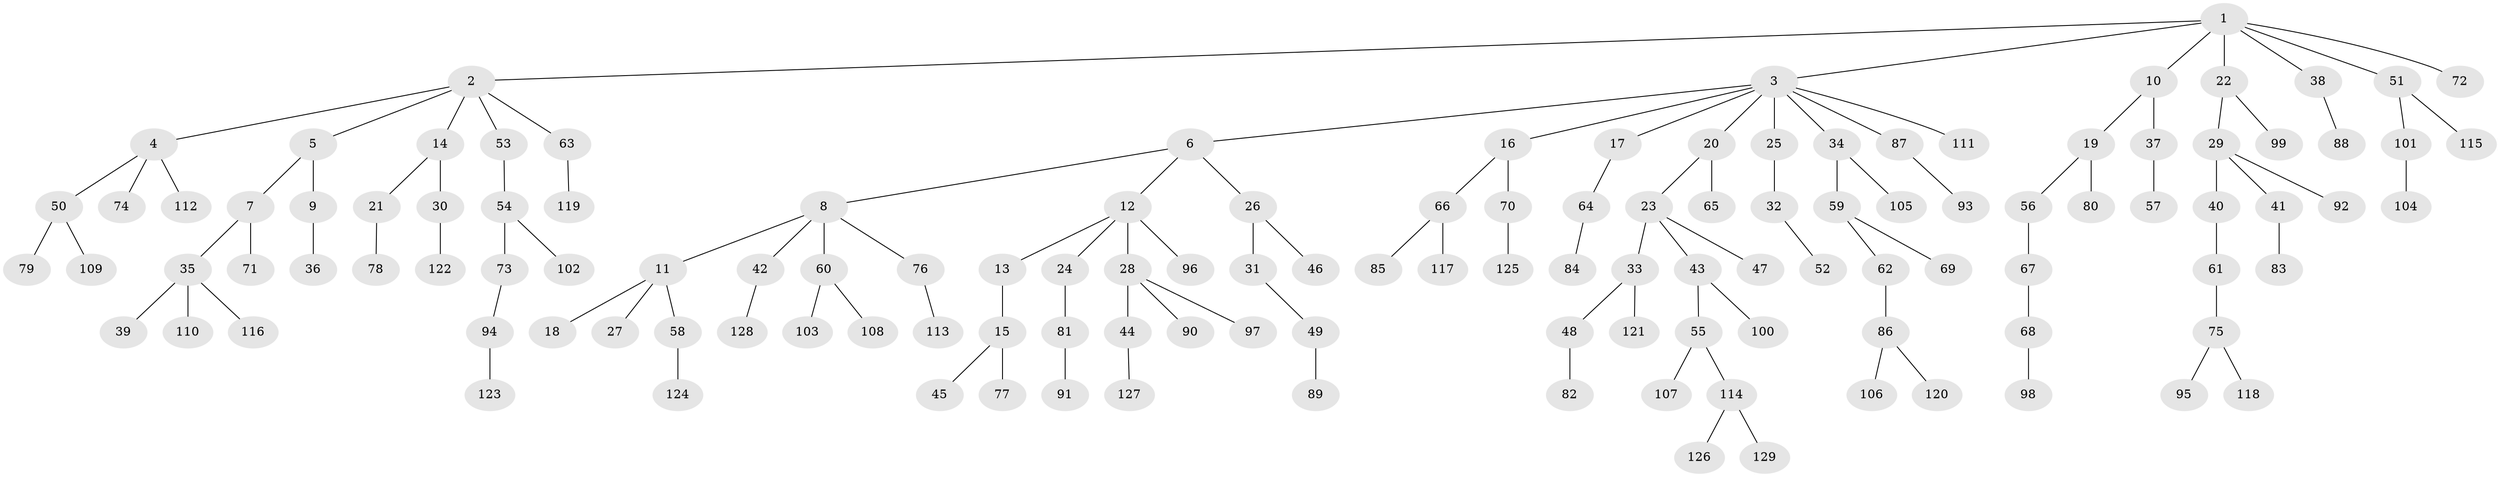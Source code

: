 // Generated by graph-tools (version 1.1) at 2025/02/03/09/25 03:02:25]
// undirected, 129 vertices, 128 edges
graph export_dot {
graph [start="1"]
  node [color=gray90,style=filled];
  1;
  2;
  3;
  4;
  5;
  6;
  7;
  8;
  9;
  10;
  11;
  12;
  13;
  14;
  15;
  16;
  17;
  18;
  19;
  20;
  21;
  22;
  23;
  24;
  25;
  26;
  27;
  28;
  29;
  30;
  31;
  32;
  33;
  34;
  35;
  36;
  37;
  38;
  39;
  40;
  41;
  42;
  43;
  44;
  45;
  46;
  47;
  48;
  49;
  50;
  51;
  52;
  53;
  54;
  55;
  56;
  57;
  58;
  59;
  60;
  61;
  62;
  63;
  64;
  65;
  66;
  67;
  68;
  69;
  70;
  71;
  72;
  73;
  74;
  75;
  76;
  77;
  78;
  79;
  80;
  81;
  82;
  83;
  84;
  85;
  86;
  87;
  88;
  89;
  90;
  91;
  92;
  93;
  94;
  95;
  96;
  97;
  98;
  99;
  100;
  101;
  102;
  103;
  104;
  105;
  106;
  107;
  108;
  109;
  110;
  111;
  112;
  113;
  114;
  115;
  116;
  117;
  118;
  119;
  120;
  121;
  122;
  123;
  124;
  125;
  126;
  127;
  128;
  129;
  1 -- 2;
  1 -- 3;
  1 -- 10;
  1 -- 22;
  1 -- 38;
  1 -- 51;
  1 -- 72;
  2 -- 4;
  2 -- 5;
  2 -- 14;
  2 -- 53;
  2 -- 63;
  3 -- 6;
  3 -- 16;
  3 -- 17;
  3 -- 20;
  3 -- 25;
  3 -- 34;
  3 -- 87;
  3 -- 111;
  4 -- 50;
  4 -- 74;
  4 -- 112;
  5 -- 7;
  5 -- 9;
  6 -- 8;
  6 -- 12;
  6 -- 26;
  7 -- 35;
  7 -- 71;
  8 -- 11;
  8 -- 42;
  8 -- 60;
  8 -- 76;
  9 -- 36;
  10 -- 19;
  10 -- 37;
  11 -- 18;
  11 -- 27;
  11 -- 58;
  12 -- 13;
  12 -- 24;
  12 -- 28;
  12 -- 96;
  13 -- 15;
  14 -- 21;
  14 -- 30;
  15 -- 45;
  15 -- 77;
  16 -- 66;
  16 -- 70;
  17 -- 64;
  19 -- 56;
  19 -- 80;
  20 -- 23;
  20 -- 65;
  21 -- 78;
  22 -- 29;
  22 -- 99;
  23 -- 33;
  23 -- 43;
  23 -- 47;
  24 -- 81;
  25 -- 32;
  26 -- 31;
  26 -- 46;
  28 -- 44;
  28 -- 90;
  28 -- 97;
  29 -- 40;
  29 -- 41;
  29 -- 92;
  30 -- 122;
  31 -- 49;
  32 -- 52;
  33 -- 48;
  33 -- 121;
  34 -- 59;
  34 -- 105;
  35 -- 39;
  35 -- 110;
  35 -- 116;
  37 -- 57;
  38 -- 88;
  40 -- 61;
  41 -- 83;
  42 -- 128;
  43 -- 55;
  43 -- 100;
  44 -- 127;
  48 -- 82;
  49 -- 89;
  50 -- 79;
  50 -- 109;
  51 -- 101;
  51 -- 115;
  53 -- 54;
  54 -- 73;
  54 -- 102;
  55 -- 107;
  55 -- 114;
  56 -- 67;
  58 -- 124;
  59 -- 62;
  59 -- 69;
  60 -- 103;
  60 -- 108;
  61 -- 75;
  62 -- 86;
  63 -- 119;
  64 -- 84;
  66 -- 85;
  66 -- 117;
  67 -- 68;
  68 -- 98;
  70 -- 125;
  73 -- 94;
  75 -- 95;
  75 -- 118;
  76 -- 113;
  81 -- 91;
  86 -- 106;
  86 -- 120;
  87 -- 93;
  94 -- 123;
  101 -- 104;
  114 -- 126;
  114 -- 129;
}
